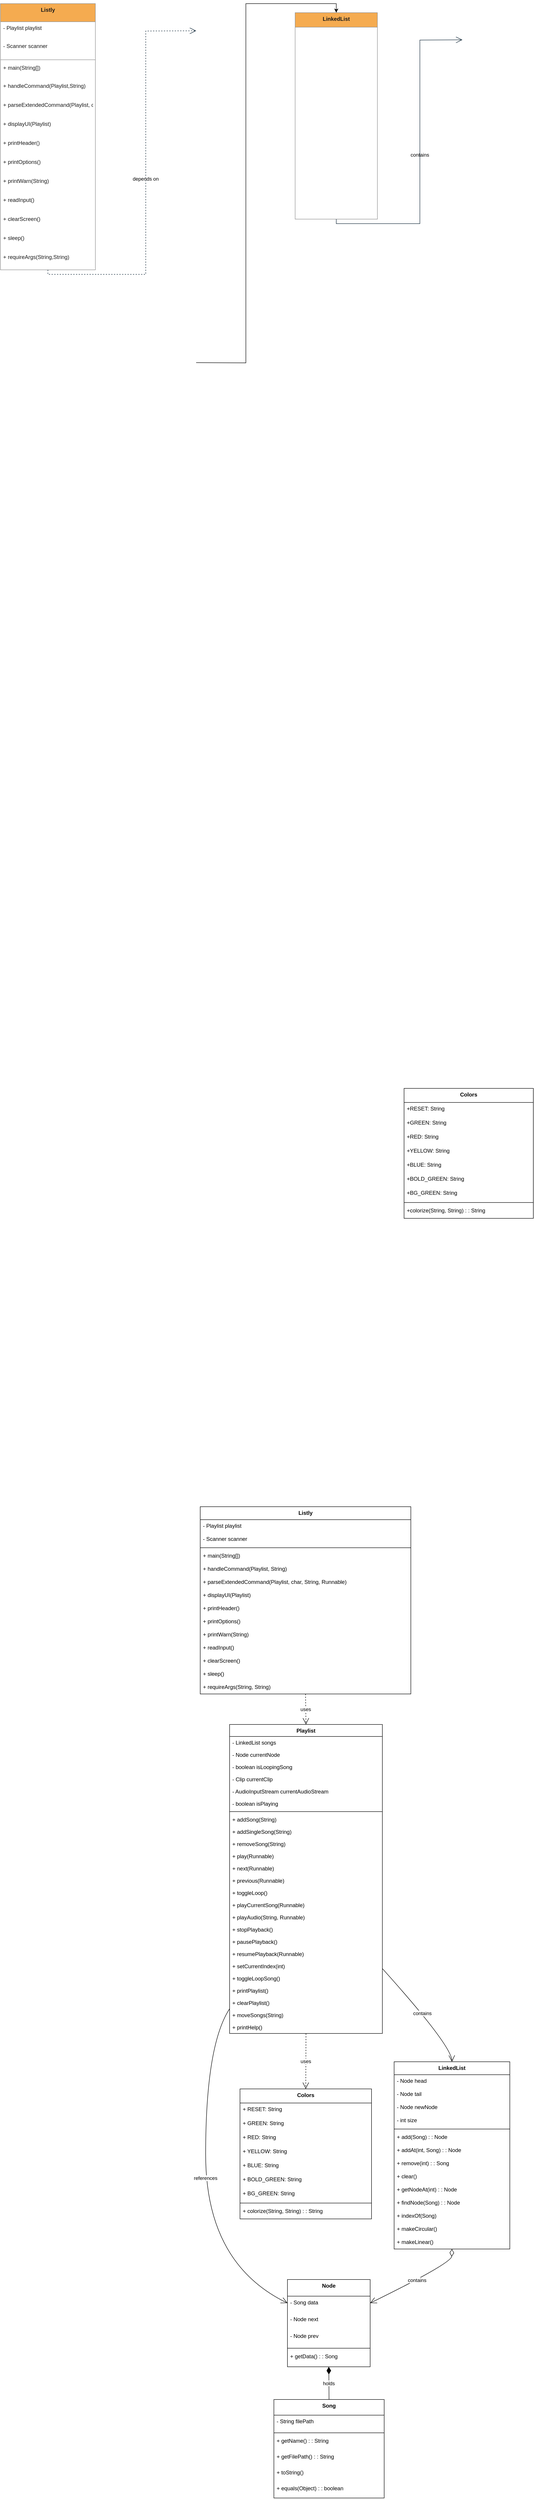 <mxfile version="27.0.1">
  <diagram name="Page-1" id="Bg2ILVUZCvkJHj1Jf9vQ">
    <mxGraphModel dx="978" dy="1688" grid="1" gridSize="10" guides="1" tooltips="1" connect="1" arrows="1" fold="1" page="1" pageScale="1" pageWidth="850" pageHeight="1100" math="0" shadow="0">
      <root>
        <object label="" id="0">
          <mxCell />
        </object>
        <mxCell id="1" parent="0" />
        <mxCell id="GMsxlLjuxEd03iKI_YPq-88" style="edgeStyle=orthogonalEdgeStyle;rounded=0;orthogonalLoop=1;jettySize=auto;html=1;exitX=0.5;exitY=1;exitDx=0;exitDy=0;entryX=0.5;entryY=0;entryDx=0;entryDy=0;" parent="1" target="19" edge="1">
          <mxGeometry relative="1" as="geometry">
            <mxPoint x="441" y="-297" as="sourcePoint" />
          </mxGeometry>
        </mxCell>
        <mxCell id="19" value="LinkedList" style="swimlane;fontStyle=1;align=center;verticalAlign=top;childLayout=stackLayout;horizontal=1;startSize=32;horizontalStack=0;resizeParent=1;resizeParentMax=0;resizeLast=0;collapsible=0;marginBottom=0;labelBackgroundColor=none;fillColor=#F5AB50;strokeColor=#909090;fontColor=#1A1A1A;rounded=0;" parent="1" vertex="1">
          <mxGeometry x="660" y="-1070" width="182" height="456" as="geometry" />
        </mxCell>
        <object label="Listly" parseExtendedCommand="rfd" id="43">
          <mxCell style="swimlane;fontStyle=1;align=center;verticalAlign=top;childLayout=stackLayout;horizontal=1;startSize=40;horizontalStack=0;resizeParent=1;resizeParentMax=0;resizeLast=0;collapsible=0;marginBottom=0;labelBackgroundColor=none;fillColor=#F5AB50;strokeColor=#909090;fontColor=#1A1A1A;rounded=0;" parent="1" vertex="1">
            <mxGeometry x="8" y="-1090" width="210" height="588" as="geometry" />
          </mxCell>
        </object>
        <mxCell id="44" value="- Playlist playlist" style="text;strokeColor=none;fillColor=none;align=left;verticalAlign=top;spacingLeft=4;spacingRight=4;overflow=hidden;rotatable=0;points=[[0,0.5],[1,0.5]];portConstraint=eastwest;labelBackgroundColor=none;fontColor=#1A1A1A;rounded=0;" parent="43" vertex="1">
          <mxGeometry y="40" width="210" height="40" as="geometry" />
        </mxCell>
        <mxCell id="45" value="- Scanner scanner" style="text;strokeColor=none;fillColor=none;align=left;verticalAlign=top;spacingLeft=4;spacingRight=4;overflow=hidden;rotatable=0;points=[[0,0.5],[1,0.5]];portConstraint=eastwest;labelBackgroundColor=none;fontColor=#1A1A1A;rounded=0;" parent="43" vertex="1">
          <mxGeometry y="80" width="210" height="40" as="geometry" />
        </mxCell>
        <mxCell id="46" style="line;strokeWidth=1;fillColor=none;align=left;verticalAlign=middle;spacingTop=-1;spacingLeft=3;spacingRight=3;rotatable=0;labelPosition=right;points=[];portConstraint=eastwest;labelBackgroundColor=none;strokeColor=#909090;fontColor=#1A1A1A;rounded=0;" parent="43" vertex="1">
          <mxGeometry y="120" width="210" height="8" as="geometry" />
        </mxCell>
        <mxCell id="47" value="+ main(String[])" style="text;strokeColor=none;fillColor=none;align=left;verticalAlign=top;spacingLeft=4;spacingRight=4;overflow=hidden;rotatable=0;points=[[0,0.5],[1,0.5]];portConstraint=eastwest;labelBackgroundColor=none;fontColor=#1A1A1A;rounded=0;" parent="43" vertex="1">
          <mxGeometry y="128" width="210" height="40" as="geometry" />
        </mxCell>
        <object label="+ handleCommand(Playlist,String)" parseExtendedCommand="" id="48">
          <mxCell style="text;strokeColor=none;fillColor=none;align=left;verticalAlign=top;spacingLeft=4;spacingRight=4;overflow=hidden;rotatable=0;points=[[0,0.5],[1,0.5]];portConstraint=eastwest;labelBackgroundColor=none;fontColor=#1A1A1A;rounded=0;" parent="43" vertex="1">
            <mxGeometry y="168" width="210" height="42" as="geometry" />
          </mxCell>
        </object>
        <object label="+ parseExtendedCommand(Playlist, char, String, Runnable)" parseExtendedCommand="" id="aoQUS5OJS8rOThXIr8br-63">
          <mxCell style="text;strokeColor=none;fillColor=none;align=left;verticalAlign=top;spacingLeft=4;spacingRight=4;overflow=hidden;rotatable=0;points=[[0,0.5],[1,0.5]];portConstraint=eastwest;labelBackgroundColor=none;fontColor=#1A1A1A;rounded=0;" parent="43" vertex="1">
            <mxGeometry y="210" width="210" height="42" as="geometry" />
          </mxCell>
        </object>
        <object label="+ displayUI(Playlist)" parseExtendedCommand="" id="aoQUS5OJS8rOThXIr8br-65">
          <mxCell style="text;strokeColor=none;fillColor=none;align=left;verticalAlign=top;spacingLeft=4;spacingRight=4;overflow=hidden;rotatable=0;points=[[0,0.5],[1,0.5]];portConstraint=eastwest;labelBackgroundColor=none;fontColor=#1A1A1A;rounded=0;" parent="43" vertex="1">
            <mxGeometry y="252" width="210" height="42" as="geometry" />
          </mxCell>
        </object>
        <object label="+ printHeader()" parseExtendedCommand="" id="aoQUS5OJS8rOThXIr8br-66">
          <mxCell style="text;strokeColor=none;fillColor=none;align=left;verticalAlign=top;spacingLeft=4;spacingRight=4;overflow=hidden;rotatable=0;points=[[0,0.5],[1,0.5]];portConstraint=eastwest;labelBackgroundColor=none;fontColor=#1A1A1A;rounded=0;" parent="43" vertex="1">
            <mxGeometry y="294" width="210" height="42" as="geometry" />
          </mxCell>
        </object>
        <object label="+ printOptions()" parseExtendedCommand="" id="aoQUS5OJS8rOThXIr8br-67">
          <mxCell style="text;strokeColor=none;fillColor=none;align=left;verticalAlign=top;spacingLeft=4;spacingRight=4;overflow=hidden;rotatable=0;points=[[0,0.5],[1,0.5]];portConstraint=eastwest;labelBackgroundColor=none;fontColor=#1A1A1A;rounded=0;" parent="43" vertex="1">
            <mxGeometry y="336" width="210" height="42" as="geometry" />
          </mxCell>
        </object>
        <object label="+ printWarn(String)" parseExtendedCommand="" id="aoQUS5OJS8rOThXIr8br-68">
          <mxCell style="text;strokeColor=none;fillColor=none;align=left;verticalAlign=top;spacingLeft=4;spacingRight=4;overflow=hidden;rotatable=0;points=[[0,0.5],[1,0.5]];portConstraint=eastwest;labelBackgroundColor=none;fontColor=#1A1A1A;rounded=0;" parent="43" vertex="1">
            <mxGeometry y="378" width="210" height="42" as="geometry" />
          </mxCell>
        </object>
        <object label="+ readInput()" parseExtendedCommand="" id="aoQUS5OJS8rOThXIr8br-69">
          <mxCell style="text;strokeColor=none;fillColor=none;align=left;verticalAlign=top;spacingLeft=4;spacingRight=4;overflow=hidden;rotatable=0;points=[[0,0.5],[1,0.5]];portConstraint=eastwest;labelBackgroundColor=none;fontColor=#1A1A1A;rounded=0;" parent="43" vertex="1">
            <mxGeometry y="420" width="210" height="42" as="geometry" />
          </mxCell>
        </object>
        <object label="+ clearScreen()" parseExtendedCommand="" id="aoQUS5OJS8rOThXIr8br-70">
          <mxCell style="text;strokeColor=none;fillColor=none;align=left;verticalAlign=top;spacingLeft=4;spacingRight=4;overflow=hidden;rotatable=0;points=[[0,0.5],[1,0.5]];portConstraint=eastwest;labelBackgroundColor=none;fontColor=#1A1A1A;rounded=0;" parent="43" vertex="1">
            <mxGeometry y="462" width="210" height="42" as="geometry" />
          </mxCell>
        </object>
        <object label="+ sleep()" parseExtendedCommand="" id="aoQUS5OJS8rOThXIr8br-71">
          <mxCell style="text;strokeColor=none;fillColor=none;align=left;verticalAlign=top;spacingLeft=4;spacingRight=4;overflow=hidden;rotatable=0;points=[[0,0.5],[1,0.5]];portConstraint=eastwest;labelBackgroundColor=none;fontColor=#1A1A1A;rounded=0;" parent="43" vertex="1">
            <mxGeometry y="504" width="210" height="42" as="geometry" />
          </mxCell>
        </object>
        <object label="+ requireArgs(String,String)" parseExtendedCommand="" id="aoQUS5OJS8rOThXIr8br-72">
          <mxCell style="text;strokeColor=none;fillColor=none;align=left;verticalAlign=top;spacingLeft=4;spacingRight=4;overflow=hidden;rotatable=0;points=[[0,0.5],[1,0.5]];portConstraint=eastwest;labelBackgroundColor=none;fontColor=#1A1A1A;rounded=0;" parent="43" vertex="1">
            <mxGeometry y="546" width="210" height="42" as="geometry" />
          </mxCell>
        </object>
        <mxCell id="60" value="contains" style="startArrow=none;endArrow=open;endSize=12;exitX=0.5;exitY=1;entryX=0.5;entryY=0;labelBackgroundColor=none;fontColor=default;strokeColor=#182E3E;rounded=0;edgeStyle=orthogonalEdgeStyle;" parent="1" source="19" edge="1">
          <mxGeometry relative="1" as="geometry">
            <mxPoint x="1030" y="-1010" as="targetPoint" />
          </mxGeometry>
        </mxCell>
        <mxCell id="62" value="depends on" style="dashed=1;startArrow=none;endArrow=open;endSize=12;exitX=0.5;exitY=1;entryX=0.5;entryY=0;labelBackgroundColor=none;fontColor=default;strokeColor=#182E3E;rounded=0;edgeStyle=orthogonalEdgeStyle;" parent="1" source="43" edge="1">
          <mxGeometry relative="1" as="geometry">
            <mxPoint x="441" y="-1030" as="targetPoint" />
          </mxGeometry>
        </mxCell>
        <mxCell id="bGiGG2hmjnRHK1uj28jr-218" value="Colors" style="swimlane;fontStyle=1;align=center;verticalAlign=top;childLayout=stackLayout;horizontal=1;startSize=31.111;horizontalStack=0;resizeParent=1;resizeParentMax=0;resizeLast=0;collapsible=0;marginBottom=0;" vertex="1" parent="1">
          <mxGeometry x="901" y="1306" width="286" height="287.111" as="geometry" />
        </mxCell>
        <mxCell id="bGiGG2hmjnRHK1uj28jr-219" value="+RESET: String" style="text;strokeColor=none;fillColor=none;align=left;verticalAlign=top;spacingLeft=4;spacingRight=4;overflow=hidden;rotatable=0;points=[[0,0.5],[1,0.5]];portConstraint=eastwest;" vertex="1" parent="bGiGG2hmjnRHK1uj28jr-218">
          <mxGeometry y="31.111" width="286" height="31" as="geometry" />
        </mxCell>
        <mxCell id="bGiGG2hmjnRHK1uj28jr-220" value="+GREEN: String" style="text;strokeColor=none;fillColor=none;align=left;verticalAlign=top;spacingLeft=4;spacingRight=4;overflow=hidden;rotatable=0;points=[[0,0.5],[1,0.5]];portConstraint=eastwest;" vertex="1" parent="bGiGG2hmjnRHK1uj28jr-218">
          <mxGeometry y="62.111" width="286" height="31" as="geometry" />
        </mxCell>
        <mxCell id="bGiGG2hmjnRHK1uj28jr-221" value="+RED: String" style="text;strokeColor=none;fillColor=none;align=left;verticalAlign=top;spacingLeft=4;spacingRight=4;overflow=hidden;rotatable=0;points=[[0,0.5],[1,0.5]];portConstraint=eastwest;" vertex="1" parent="bGiGG2hmjnRHK1uj28jr-218">
          <mxGeometry y="93.111" width="286" height="31" as="geometry" />
        </mxCell>
        <mxCell id="bGiGG2hmjnRHK1uj28jr-222" value="+YELLOW: String" style="text;strokeColor=none;fillColor=none;align=left;verticalAlign=top;spacingLeft=4;spacingRight=4;overflow=hidden;rotatable=0;points=[[0,0.5],[1,0.5]];portConstraint=eastwest;" vertex="1" parent="bGiGG2hmjnRHK1uj28jr-218">
          <mxGeometry y="124.111" width="286" height="31" as="geometry" />
        </mxCell>
        <mxCell id="bGiGG2hmjnRHK1uj28jr-223" value="+BLUE: String" style="text;strokeColor=none;fillColor=none;align=left;verticalAlign=top;spacingLeft=4;spacingRight=4;overflow=hidden;rotatable=0;points=[[0,0.5],[1,0.5]];portConstraint=eastwest;" vertex="1" parent="bGiGG2hmjnRHK1uj28jr-218">
          <mxGeometry y="155.111" width="286" height="31" as="geometry" />
        </mxCell>
        <mxCell id="bGiGG2hmjnRHK1uj28jr-224" value="+BOLD_GREEN: String" style="text;strokeColor=none;fillColor=none;align=left;verticalAlign=top;spacingLeft=4;spacingRight=4;overflow=hidden;rotatable=0;points=[[0,0.5],[1,0.5]];portConstraint=eastwest;" vertex="1" parent="bGiGG2hmjnRHK1uj28jr-218">
          <mxGeometry y="186.111" width="286" height="31" as="geometry" />
        </mxCell>
        <mxCell id="bGiGG2hmjnRHK1uj28jr-225" value="+BG_GREEN: String" style="text;strokeColor=none;fillColor=none;align=left;verticalAlign=top;spacingLeft=4;spacingRight=4;overflow=hidden;rotatable=0;points=[[0,0.5],[1,0.5]];portConstraint=eastwest;" vertex="1" parent="bGiGG2hmjnRHK1uj28jr-218">
          <mxGeometry y="217.111" width="286" height="31" as="geometry" />
        </mxCell>
        <mxCell id="bGiGG2hmjnRHK1uj28jr-226" style="line;strokeWidth=1;fillColor=none;align=left;verticalAlign=middle;spacingTop=-1;spacingLeft=3;spacingRight=3;rotatable=0;labelPosition=right;points=[];portConstraint=eastwest;strokeColor=inherit;" vertex="1" parent="bGiGG2hmjnRHK1uj28jr-218">
          <mxGeometry y="248.111" width="286" height="8" as="geometry" />
        </mxCell>
        <mxCell id="bGiGG2hmjnRHK1uj28jr-227" value="+colorize(String, String) : : String" style="text;strokeColor=none;fillColor=none;align=left;verticalAlign=top;spacingLeft=4;spacingRight=4;overflow=hidden;rotatable=0;points=[[0,0.5],[1,0.5]];portConstraint=eastwest;" vertex="1" parent="bGiGG2hmjnRHK1uj28jr-218">
          <mxGeometry y="256.111" width="286" height="31" as="geometry" />
        </mxCell>
        <mxCell id="bGiGG2hmjnRHK1uj28jr-233" value="Listly" style="swimlane;fontStyle=1;align=center;verticalAlign=top;childLayout=stackLayout;horizontal=1;startSize=28.571;horizontalStack=0;resizeParent=1;resizeParentMax=0;resizeLast=0;collapsible=0;marginBottom=0;" vertex="1" parent="1">
          <mxGeometry x="450" y="2230" width="466" height="413.571" as="geometry" />
        </mxCell>
        <mxCell id="bGiGG2hmjnRHK1uj28jr-234" value="- Playlist playlist" style="text;strokeColor=none;fillColor=none;align=left;verticalAlign=top;spacingLeft=4;spacingRight=4;overflow=hidden;rotatable=0;points=[[0,0.5],[1,0.5]];portConstraint=eastwest;" vertex="1" parent="bGiGG2hmjnRHK1uj28jr-233">
          <mxGeometry y="28.571" width="466" height="29" as="geometry" />
        </mxCell>
        <mxCell id="bGiGG2hmjnRHK1uj28jr-235" value="- Scanner scanner" style="text;strokeColor=none;fillColor=none;align=left;verticalAlign=top;spacingLeft=4;spacingRight=4;overflow=hidden;rotatable=0;points=[[0,0.5],[1,0.5]];portConstraint=eastwest;" vertex="1" parent="bGiGG2hmjnRHK1uj28jr-233">
          <mxGeometry y="57.571" width="466" height="29" as="geometry" />
        </mxCell>
        <mxCell id="bGiGG2hmjnRHK1uj28jr-236" style="line;strokeWidth=1;fillColor=none;align=left;verticalAlign=middle;spacingTop=-1;spacingLeft=3;spacingRight=3;rotatable=0;labelPosition=right;points=[];portConstraint=eastwest;strokeColor=inherit;" vertex="1" parent="bGiGG2hmjnRHK1uj28jr-233">
          <mxGeometry y="86.571" width="466" height="8" as="geometry" />
        </mxCell>
        <mxCell id="bGiGG2hmjnRHK1uj28jr-237" value="+ main(String[])" style="text;strokeColor=none;fillColor=none;align=left;verticalAlign=top;spacingLeft=4;spacingRight=4;overflow=hidden;rotatable=0;points=[[0,0.5],[1,0.5]];portConstraint=eastwest;" vertex="1" parent="bGiGG2hmjnRHK1uj28jr-233">
          <mxGeometry y="94.571" width="466" height="29" as="geometry" />
        </mxCell>
        <mxCell id="bGiGG2hmjnRHK1uj28jr-238" value="+ handleCommand(Playlist, String)" style="text;strokeColor=none;fillColor=none;align=left;verticalAlign=top;spacingLeft=4;spacingRight=4;overflow=hidden;rotatable=0;points=[[0,0.5],[1,0.5]];portConstraint=eastwest;" vertex="1" parent="bGiGG2hmjnRHK1uj28jr-233">
          <mxGeometry y="123.571" width="466" height="29" as="geometry" />
        </mxCell>
        <mxCell id="bGiGG2hmjnRHK1uj28jr-239" value="+ parseExtendedCommand(Playlist, char, String, Runnable)" style="text;strokeColor=none;fillColor=none;align=left;verticalAlign=top;spacingLeft=4;spacingRight=4;overflow=hidden;rotatable=0;points=[[0,0.5],[1,0.5]];portConstraint=eastwest;" vertex="1" parent="bGiGG2hmjnRHK1uj28jr-233">
          <mxGeometry y="152.571" width="466" height="29" as="geometry" />
        </mxCell>
        <mxCell id="bGiGG2hmjnRHK1uj28jr-240" value="+ displayUI(Playlist)" style="text;strokeColor=none;fillColor=none;align=left;verticalAlign=top;spacingLeft=4;spacingRight=4;overflow=hidden;rotatable=0;points=[[0,0.5],[1,0.5]];portConstraint=eastwest;" vertex="1" parent="bGiGG2hmjnRHK1uj28jr-233">
          <mxGeometry y="181.571" width="466" height="29" as="geometry" />
        </mxCell>
        <mxCell id="bGiGG2hmjnRHK1uj28jr-241" value="+ printHeader()" style="text;strokeColor=none;fillColor=none;align=left;verticalAlign=top;spacingLeft=4;spacingRight=4;overflow=hidden;rotatable=0;points=[[0,0.5],[1,0.5]];portConstraint=eastwest;" vertex="1" parent="bGiGG2hmjnRHK1uj28jr-233">
          <mxGeometry y="210.571" width="466" height="29" as="geometry" />
        </mxCell>
        <mxCell id="bGiGG2hmjnRHK1uj28jr-242" value="+ printOptions()" style="text;strokeColor=none;fillColor=none;align=left;verticalAlign=top;spacingLeft=4;spacingRight=4;overflow=hidden;rotatable=0;points=[[0,0.5],[1,0.5]];portConstraint=eastwest;" vertex="1" parent="bGiGG2hmjnRHK1uj28jr-233">
          <mxGeometry y="239.571" width="466" height="29" as="geometry" />
        </mxCell>
        <mxCell id="bGiGG2hmjnRHK1uj28jr-243" value="+ printWarn(String)" style="text;strokeColor=none;fillColor=none;align=left;verticalAlign=top;spacingLeft=4;spacingRight=4;overflow=hidden;rotatable=0;points=[[0,0.5],[1,0.5]];portConstraint=eastwest;" vertex="1" parent="bGiGG2hmjnRHK1uj28jr-233">
          <mxGeometry y="268.571" width="466" height="29" as="geometry" />
        </mxCell>
        <mxCell id="bGiGG2hmjnRHK1uj28jr-244" value="+ readInput()" style="text;strokeColor=none;fillColor=none;align=left;verticalAlign=top;spacingLeft=4;spacingRight=4;overflow=hidden;rotatable=0;points=[[0,0.5],[1,0.5]];portConstraint=eastwest;" vertex="1" parent="bGiGG2hmjnRHK1uj28jr-233">
          <mxGeometry y="297.571" width="466" height="29" as="geometry" />
        </mxCell>
        <mxCell id="bGiGG2hmjnRHK1uj28jr-245" value="+ clearScreen()" style="text;strokeColor=none;fillColor=none;align=left;verticalAlign=top;spacingLeft=4;spacingRight=4;overflow=hidden;rotatable=0;points=[[0,0.5],[1,0.5]];portConstraint=eastwest;" vertex="1" parent="bGiGG2hmjnRHK1uj28jr-233">
          <mxGeometry y="326.571" width="466" height="29" as="geometry" />
        </mxCell>
        <mxCell id="bGiGG2hmjnRHK1uj28jr-246" value="+ sleep()" style="text;strokeColor=none;fillColor=none;align=left;verticalAlign=top;spacingLeft=4;spacingRight=4;overflow=hidden;rotatable=0;points=[[0,0.5],[1,0.5]];portConstraint=eastwest;" vertex="1" parent="bGiGG2hmjnRHK1uj28jr-233">
          <mxGeometry y="355.571" width="466" height="29" as="geometry" />
        </mxCell>
        <mxCell id="bGiGG2hmjnRHK1uj28jr-247" value="+ requireArgs(String, String)" style="text;strokeColor=none;fillColor=none;align=left;verticalAlign=top;spacingLeft=4;spacingRight=4;overflow=hidden;rotatable=0;points=[[0,0.5],[1,0.5]];portConstraint=eastwest;" vertex="1" parent="bGiGG2hmjnRHK1uj28jr-233">
          <mxGeometry y="384.571" width="466" height="29" as="geometry" />
        </mxCell>
        <mxCell id="bGiGG2hmjnRHK1uj28jr-248" value="Playlist" style="swimlane;fontStyle=1;align=center;verticalAlign=top;childLayout=stackLayout;horizontal=1;startSize=26.56;horizontalStack=0;resizeParent=1;resizeParentMax=0;resizeLast=0;collapsible=0;marginBottom=0;" vertex="1" parent="1">
          <mxGeometry x="515" y="2711" width="338" height="682.56" as="geometry" />
        </mxCell>
        <mxCell id="bGiGG2hmjnRHK1uj28jr-249" value="- LinkedList songs" style="text;strokeColor=none;fillColor=none;align=left;verticalAlign=top;spacingLeft=4;spacingRight=4;overflow=hidden;rotatable=0;points=[[0,0.5],[1,0.5]];portConstraint=eastwest;" vertex="1" parent="bGiGG2hmjnRHK1uj28jr-248">
          <mxGeometry y="26.56" width="338" height="27" as="geometry" />
        </mxCell>
        <mxCell id="bGiGG2hmjnRHK1uj28jr-250" value="- Node currentNode" style="text;strokeColor=none;fillColor=none;align=left;verticalAlign=top;spacingLeft=4;spacingRight=4;overflow=hidden;rotatable=0;points=[[0,0.5],[1,0.5]];portConstraint=eastwest;" vertex="1" parent="bGiGG2hmjnRHK1uj28jr-248">
          <mxGeometry y="53.56" width="338" height="27" as="geometry" />
        </mxCell>
        <mxCell id="bGiGG2hmjnRHK1uj28jr-251" value="- boolean isLoopingSong" style="text;strokeColor=none;fillColor=none;align=left;verticalAlign=top;spacingLeft=4;spacingRight=4;overflow=hidden;rotatable=0;points=[[0,0.5],[1,0.5]];portConstraint=eastwest;" vertex="1" parent="bGiGG2hmjnRHK1uj28jr-248">
          <mxGeometry y="80.56" width="338" height="27" as="geometry" />
        </mxCell>
        <mxCell id="bGiGG2hmjnRHK1uj28jr-252" value="- Clip currentClip" style="text;strokeColor=none;fillColor=none;align=left;verticalAlign=top;spacingLeft=4;spacingRight=4;overflow=hidden;rotatable=0;points=[[0,0.5],[1,0.5]];portConstraint=eastwest;" vertex="1" parent="bGiGG2hmjnRHK1uj28jr-248">
          <mxGeometry y="107.56" width="338" height="27" as="geometry" />
        </mxCell>
        <mxCell id="bGiGG2hmjnRHK1uj28jr-253" value="- AudioInputStream currentAudioStream" style="text;strokeColor=none;fillColor=none;align=left;verticalAlign=top;spacingLeft=4;spacingRight=4;overflow=hidden;rotatable=0;points=[[0,0.5],[1,0.5]];portConstraint=eastwest;" vertex="1" parent="bGiGG2hmjnRHK1uj28jr-248">
          <mxGeometry y="134.56" width="338" height="27" as="geometry" />
        </mxCell>
        <mxCell id="bGiGG2hmjnRHK1uj28jr-254" value="- boolean isPlaying" style="text;strokeColor=none;fillColor=none;align=left;verticalAlign=top;spacingLeft=4;spacingRight=4;overflow=hidden;rotatable=0;points=[[0,0.5],[1,0.5]];portConstraint=eastwest;" vertex="1" parent="bGiGG2hmjnRHK1uj28jr-248">
          <mxGeometry y="161.56" width="338" height="27" as="geometry" />
        </mxCell>
        <mxCell id="bGiGG2hmjnRHK1uj28jr-255" style="line;strokeWidth=1;fillColor=none;align=left;verticalAlign=middle;spacingTop=-1;spacingLeft=3;spacingRight=3;rotatable=0;labelPosition=right;points=[];portConstraint=eastwest;strokeColor=inherit;" vertex="1" parent="bGiGG2hmjnRHK1uj28jr-248">
          <mxGeometry y="188.56" width="338" height="8" as="geometry" />
        </mxCell>
        <mxCell id="bGiGG2hmjnRHK1uj28jr-256" value="+ addSong(String)" style="text;strokeColor=none;fillColor=none;align=left;verticalAlign=top;spacingLeft=4;spacingRight=4;overflow=hidden;rotatable=0;points=[[0,0.5],[1,0.5]];portConstraint=eastwest;" vertex="1" parent="bGiGG2hmjnRHK1uj28jr-248">
          <mxGeometry y="196.56" width="338" height="27" as="geometry" />
        </mxCell>
        <mxCell id="bGiGG2hmjnRHK1uj28jr-257" value="+ addSingleSong(String)" style="text;strokeColor=none;fillColor=none;align=left;verticalAlign=top;spacingLeft=4;spacingRight=4;overflow=hidden;rotatable=0;points=[[0,0.5],[1,0.5]];portConstraint=eastwest;" vertex="1" parent="bGiGG2hmjnRHK1uj28jr-248">
          <mxGeometry y="223.56" width="338" height="27" as="geometry" />
        </mxCell>
        <mxCell id="bGiGG2hmjnRHK1uj28jr-258" value="+ removeSong(String)" style="text;strokeColor=none;fillColor=none;align=left;verticalAlign=top;spacingLeft=4;spacingRight=4;overflow=hidden;rotatable=0;points=[[0,0.5],[1,0.5]];portConstraint=eastwest;" vertex="1" parent="bGiGG2hmjnRHK1uj28jr-248">
          <mxGeometry y="250.56" width="338" height="27" as="geometry" />
        </mxCell>
        <mxCell id="bGiGG2hmjnRHK1uj28jr-259" value="+ play(Runnable)" style="text;strokeColor=none;fillColor=none;align=left;verticalAlign=top;spacingLeft=4;spacingRight=4;overflow=hidden;rotatable=0;points=[[0,0.5],[1,0.5]];portConstraint=eastwest;" vertex="1" parent="bGiGG2hmjnRHK1uj28jr-248">
          <mxGeometry y="277.56" width="338" height="27" as="geometry" />
        </mxCell>
        <mxCell id="bGiGG2hmjnRHK1uj28jr-260" value="+ next(Runnable)" style="text;strokeColor=none;fillColor=none;align=left;verticalAlign=top;spacingLeft=4;spacingRight=4;overflow=hidden;rotatable=0;points=[[0,0.5],[1,0.5]];portConstraint=eastwest;" vertex="1" parent="bGiGG2hmjnRHK1uj28jr-248">
          <mxGeometry y="304.56" width="338" height="27" as="geometry" />
        </mxCell>
        <mxCell id="bGiGG2hmjnRHK1uj28jr-261" value="+ previous(Runnable)" style="text;strokeColor=none;fillColor=none;align=left;verticalAlign=top;spacingLeft=4;spacingRight=4;overflow=hidden;rotatable=0;points=[[0,0.5],[1,0.5]];portConstraint=eastwest;" vertex="1" parent="bGiGG2hmjnRHK1uj28jr-248">
          <mxGeometry y="331.56" width="338" height="27" as="geometry" />
        </mxCell>
        <mxCell id="bGiGG2hmjnRHK1uj28jr-262" value="+ toggleLoop()" style="text;strokeColor=none;fillColor=none;align=left;verticalAlign=top;spacingLeft=4;spacingRight=4;overflow=hidden;rotatable=0;points=[[0,0.5],[1,0.5]];portConstraint=eastwest;" vertex="1" parent="bGiGG2hmjnRHK1uj28jr-248">
          <mxGeometry y="358.56" width="338" height="27" as="geometry" />
        </mxCell>
        <mxCell id="bGiGG2hmjnRHK1uj28jr-263" value="+ playCurrentSong(Runnable)" style="text;strokeColor=none;fillColor=none;align=left;verticalAlign=top;spacingLeft=4;spacingRight=4;overflow=hidden;rotatable=0;points=[[0,0.5],[1,0.5]];portConstraint=eastwest;" vertex="1" parent="bGiGG2hmjnRHK1uj28jr-248">
          <mxGeometry y="385.56" width="338" height="27" as="geometry" />
        </mxCell>
        <mxCell id="bGiGG2hmjnRHK1uj28jr-264" value="+ playAudio(String, Runnable)" style="text;strokeColor=none;fillColor=none;align=left;verticalAlign=top;spacingLeft=4;spacingRight=4;overflow=hidden;rotatable=0;points=[[0,0.5],[1,0.5]];portConstraint=eastwest;" vertex="1" parent="bGiGG2hmjnRHK1uj28jr-248">
          <mxGeometry y="412.56" width="338" height="27" as="geometry" />
        </mxCell>
        <mxCell id="bGiGG2hmjnRHK1uj28jr-265" value="+ stopPlayback()" style="text;strokeColor=none;fillColor=none;align=left;verticalAlign=top;spacingLeft=4;spacingRight=4;overflow=hidden;rotatable=0;points=[[0,0.5],[1,0.5]];portConstraint=eastwest;" vertex="1" parent="bGiGG2hmjnRHK1uj28jr-248">
          <mxGeometry y="439.56" width="338" height="27" as="geometry" />
        </mxCell>
        <mxCell id="bGiGG2hmjnRHK1uj28jr-266" value="+ pausePlayback()" style="text;strokeColor=none;fillColor=none;align=left;verticalAlign=top;spacingLeft=4;spacingRight=4;overflow=hidden;rotatable=0;points=[[0,0.5],[1,0.5]];portConstraint=eastwest;" vertex="1" parent="bGiGG2hmjnRHK1uj28jr-248">
          <mxGeometry y="466.56" width="338" height="27" as="geometry" />
        </mxCell>
        <mxCell id="bGiGG2hmjnRHK1uj28jr-267" value="+ resumePlayback(Runnable)" style="text;strokeColor=none;fillColor=none;align=left;verticalAlign=top;spacingLeft=4;spacingRight=4;overflow=hidden;rotatable=0;points=[[0,0.5],[1,0.5]];portConstraint=eastwest;" vertex="1" parent="bGiGG2hmjnRHK1uj28jr-248">
          <mxGeometry y="493.56" width="338" height="27" as="geometry" />
        </mxCell>
        <mxCell id="bGiGG2hmjnRHK1uj28jr-268" value="+ setCurrentIndex(int)" style="text;strokeColor=none;fillColor=none;align=left;verticalAlign=top;spacingLeft=4;spacingRight=4;overflow=hidden;rotatable=0;points=[[0,0.5],[1,0.5]];portConstraint=eastwest;" vertex="1" parent="bGiGG2hmjnRHK1uj28jr-248">
          <mxGeometry y="520.56" width="338" height="27" as="geometry" />
        </mxCell>
        <mxCell id="bGiGG2hmjnRHK1uj28jr-269" value="+ toggleLoopSong()" style="text;strokeColor=none;fillColor=none;align=left;verticalAlign=top;spacingLeft=4;spacingRight=4;overflow=hidden;rotatable=0;points=[[0,0.5],[1,0.5]];portConstraint=eastwest;" vertex="1" parent="bGiGG2hmjnRHK1uj28jr-248">
          <mxGeometry y="547.56" width="338" height="27" as="geometry" />
        </mxCell>
        <mxCell id="bGiGG2hmjnRHK1uj28jr-270" value="+ printPlaylist()" style="text;strokeColor=none;fillColor=none;align=left;verticalAlign=top;spacingLeft=4;spacingRight=4;overflow=hidden;rotatable=0;points=[[0,0.5],[1,0.5]];portConstraint=eastwest;" vertex="1" parent="bGiGG2hmjnRHK1uj28jr-248">
          <mxGeometry y="574.56" width="338" height="27" as="geometry" />
        </mxCell>
        <mxCell id="bGiGG2hmjnRHK1uj28jr-271" value="+ clearPlaylist()" style="text;strokeColor=none;fillColor=none;align=left;verticalAlign=top;spacingLeft=4;spacingRight=4;overflow=hidden;rotatable=0;points=[[0,0.5],[1,0.5]];portConstraint=eastwest;" vertex="1" parent="bGiGG2hmjnRHK1uj28jr-248">
          <mxGeometry y="601.56" width="338" height="27" as="geometry" />
        </mxCell>
        <mxCell id="bGiGG2hmjnRHK1uj28jr-272" value="+ moveSongs(String)" style="text;strokeColor=none;fillColor=none;align=left;verticalAlign=top;spacingLeft=4;spacingRight=4;overflow=hidden;rotatable=0;points=[[0,0.5],[1,0.5]];portConstraint=eastwest;" vertex="1" parent="bGiGG2hmjnRHK1uj28jr-248">
          <mxGeometry y="628.56" width="338" height="27" as="geometry" />
        </mxCell>
        <mxCell id="bGiGG2hmjnRHK1uj28jr-273" value="+ printHelp()" style="text;strokeColor=none;fillColor=none;align=left;verticalAlign=top;spacingLeft=4;spacingRight=4;overflow=hidden;rotatable=0;points=[[0,0.5],[1,0.5]];portConstraint=eastwest;" vertex="1" parent="bGiGG2hmjnRHK1uj28jr-248">
          <mxGeometry y="655.56" width="338" height="27" as="geometry" />
        </mxCell>
        <mxCell id="bGiGG2hmjnRHK1uj28jr-274" value="LinkedList" style="swimlane;fontStyle=1;align=center;verticalAlign=top;childLayout=stackLayout;horizontal=1;startSize=28.571;horizontalStack=0;resizeParent=1;resizeParentMax=0;resizeLast=0;collapsible=0;marginBottom=0;" vertex="1" parent="1">
          <mxGeometry x="879" y="3456" width="256" height="413.571" as="geometry" />
        </mxCell>
        <mxCell id="bGiGG2hmjnRHK1uj28jr-275" value="- Node head" style="text;strokeColor=none;fillColor=none;align=left;verticalAlign=top;spacingLeft=4;spacingRight=4;overflow=hidden;rotatable=0;points=[[0,0.5],[1,0.5]];portConstraint=eastwest;" vertex="1" parent="bGiGG2hmjnRHK1uj28jr-274">
          <mxGeometry y="28.571" width="256" height="29" as="geometry" />
        </mxCell>
        <mxCell id="bGiGG2hmjnRHK1uj28jr-276" value="- Node tail" style="text;strokeColor=none;fillColor=none;align=left;verticalAlign=top;spacingLeft=4;spacingRight=4;overflow=hidden;rotatable=0;points=[[0,0.5],[1,0.5]];portConstraint=eastwest;" vertex="1" parent="bGiGG2hmjnRHK1uj28jr-274">
          <mxGeometry y="57.571" width="256" height="29" as="geometry" />
        </mxCell>
        <mxCell id="bGiGG2hmjnRHK1uj28jr-277" value="- Node newNode" style="text;strokeColor=none;fillColor=none;align=left;verticalAlign=top;spacingLeft=4;spacingRight=4;overflow=hidden;rotatable=0;points=[[0,0.5],[1,0.5]];portConstraint=eastwest;" vertex="1" parent="bGiGG2hmjnRHK1uj28jr-274">
          <mxGeometry y="86.571" width="256" height="29" as="geometry" />
        </mxCell>
        <mxCell id="bGiGG2hmjnRHK1uj28jr-278" value="- int size" style="text;strokeColor=none;fillColor=none;align=left;verticalAlign=top;spacingLeft=4;spacingRight=4;overflow=hidden;rotatable=0;points=[[0,0.5],[1,0.5]];portConstraint=eastwest;" vertex="1" parent="bGiGG2hmjnRHK1uj28jr-274">
          <mxGeometry y="115.571" width="256" height="29" as="geometry" />
        </mxCell>
        <mxCell id="bGiGG2hmjnRHK1uj28jr-279" style="line;strokeWidth=1;fillColor=none;align=left;verticalAlign=middle;spacingTop=-1;spacingLeft=3;spacingRight=3;rotatable=0;labelPosition=right;points=[];portConstraint=eastwest;strokeColor=inherit;" vertex="1" parent="bGiGG2hmjnRHK1uj28jr-274">
          <mxGeometry y="144.571" width="256" height="8" as="geometry" />
        </mxCell>
        <mxCell id="bGiGG2hmjnRHK1uj28jr-280" value="+ add(Song) : : Node" style="text;strokeColor=none;fillColor=none;align=left;verticalAlign=top;spacingLeft=4;spacingRight=4;overflow=hidden;rotatable=0;points=[[0,0.5],[1,0.5]];portConstraint=eastwest;" vertex="1" parent="bGiGG2hmjnRHK1uj28jr-274">
          <mxGeometry y="152.571" width="256" height="29" as="geometry" />
        </mxCell>
        <mxCell id="bGiGG2hmjnRHK1uj28jr-281" value="+ addAt(int, Song) : : Node" style="text;strokeColor=none;fillColor=none;align=left;verticalAlign=top;spacingLeft=4;spacingRight=4;overflow=hidden;rotatable=0;points=[[0,0.5],[1,0.5]];portConstraint=eastwest;" vertex="1" parent="bGiGG2hmjnRHK1uj28jr-274">
          <mxGeometry y="181.571" width="256" height="29" as="geometry" />
        </mxCell>
        <mxCell id="bGiGG2hmjnRHK1uj28jr-282" value="+ remove(int) : : Song" style="text;strokeColor=none;fillColor=none;align=left;verticalAlign=top;spacingLeft=4;spacingRight=4;overflow=hidden;rotatable=0;points=[[0,0.5],[1,0.5]];portConstraint=eastwest;" vertex="1" parent="bGiGG2hmjnRHK1uj28jr-274">
          <mxGeometry y="210.571" width="256" height="29" as="geometry" />
        </mxCell>
        <mxCell id="bGiGG2hmjnRHK1uj28jr-283" value="+ clear()" style="text;strokeColor=none;fillColor=none;align=left;verticalAlign=top;spacingLeft=4;spacingRight=4;overflow=hidden;rotatable=0;points=[[0,0.5],[1,0.5]];portConstraint=eastwest;" vertex="1" parent="bGiGG2hmjnRHK1uj28jr-274">
          <mxGeometry y="239.571" width="256" height="29" as="geometry" />
        </mxCell>
        <mxCell id="bGiGG2hmjnRHK1uj28jr-284" value="+ getNodeAt(int) : : Node" style="text;strokeColor=none;fillColor=none;align=left;verticalAlign=top;spacingLeft=4;spacingRight=4;overflow=hidden;rotatable=0;points=[[0,0.5],[1,0.5]];portConstraint=eastwest;" vertex="1" parent="bGiGG2hmjnRHK1uj28jr-274">
          <mxGeometry y="268.571" width="256" height="29" as="geometry" />
        </mxCell>
        <mxCell id="bGiGG2hmjnRHK1uj28jr-285" value="+ findNode(Song) : : Node" style="text;strokeColor=none;fillColor=none;align=left;verticalAlign=top;spacingLeft=4;spacingRight=4;overflow=hidden;rotatable=0;points=[[0,0.5],[1,0.5]];portConstraint=eastwest;" vertex="1" parent="bGiGG2hmjnRHK1uj28jr-274">
          <mxGeometry y="297.571" width="256" height="29" as="geometry" />
        </mxCell>
        <mxCell id="bGiGG2hmjnRHK1uj28jr-286" value="+ indexOf(Song)" style="text;strokeColor=none;fillColor=none;align=left;verticalAlign=top;spacingLeft=4;spacingRight=4;overflow=hidden;rotatable=0;points=[[0,0.5],[1,0.5]];portConstraint=eastwest;" vertex="1" parent="bGiGG2hmjnRHK1uj28jr-274">
          <mxGeometry y="326.571" width="256" height="29" as="geometry" />
        </mxCell>
        <mxCell id="bGiGG2hmjnRHK1uj28jr-287" value="+ makeCircular()" style="text;strokeColor=none;fillColor=none;align=left;verticalAlign=top;spacingLeft=4;spacingRight=4;overflow=hidden;rotatable=0;points=[[0,0.5],[1,0.5]];portConstraint=eastwest;" vertex="1" parent="bGiGG2hmjnRHK1uj28jr-274">
          <mxGeometry y="355.571" width="256" height="29" as="geometry" />
        </mxCell>
        <mxCell id="bGiGG2hmjnRHK1uj28jr-288" value="+ makeLinear()" style="text;strokeColor=none;fillColor=none;align=left;verticalAlign=top;spacingLeft=4;spacingRight=4;overflow=hidden;rotatable=0;points=[[0,0.5],[1,0.5]];portConstraint=eastwest;" vertex="1" parent="bGiGG2hmjnRHK1uj28jr-274">
          <mxGeometry y="384.571" width="256" height="29" as="geometry" />
        </mxCell>
        <mxCell id="bGiGG2hmjnRHK1uj28jr-289" value="Node" style="swimlane;fontStyle=1;align=center;verticalAlign=top;childLayout=stackLayout;horizontal=1;startSize=36.8;horizontalStack=0;resizeParent=1;resizeParentMax=0;resizeLast=0;collapsible=0;marginBottom=0;" vertex="1" parent="1">
          <mxGeometry x="643" y="3937" width="183" height="192.8" as="geometry" />
        </mxCell>
        <mxCell id="bGiGG2hmjnRHK1uj28jr-290" value="- Song data" style="text;strokeColor=none;fillColor=none;align=left;verticalAlign=top;spacingLeft=4;spacingRight=4;overflow=hidden;rotatable=0;points=[[0,0.5],[1,0.5]];portConstraint=eastwest;" vertex="1" parent="bGiGG2hmjnRHK1uj28jr-289">
          <mxGeometry y="36.8" width="183" height="37" as="geometry" />
        </mxCell>
        <mxCell id="bGiGG2hmjnRHK1uj28jr-291" value="- Node next" style="text;strokeColor=none;fillColor=none;align=left;verticalAlign=top;spacingLeft=4;spacingRight=4;overflow=hidden;rotatable=0;points=[[0,0.5],[1,0.5]];portConstraint=eastwest;" vertex="1" parent="bGiGG2hmjnRHK1uj28jr-289">
          <mxGeometry y="73.8" width="183" height="37" as="geometry" />
        </mxCell>
        <mxCell id="bGiGG2hmjnRHK1uj28jr-292" value="- Node prev" style="text;strokeColor=none;fillColor=none;align=left;verticalAlign=top;spacingLeft=4;spacingRight=4;overflow=hidden;rotatable=0;points=[[0,0.5],[1,0.5]];portConstraint=eastwest;" vertex="1" parent="bGiGG2hmjnRHK1uj28jr-289">
          <mxGeometry y="110.8" width="183" height="37" as="geometry" />
        </mxCell>
        <mxCell id="bGiGG2hmjnRHK1uj28jr-293" style="line;strokeWidth=1;fillColor=none;align=left;verticalAlign=middle;spacingTop=-1;spacingLeft=3;spacingRight=3;rotatable=0;labelPosition=right;points=[];portConstraint=eastwest;strokeColor=inherit;" vertex="1" parent="bGiGG2hmjnRHK1uj28jr-289">
          <mxGeometry y="147.8" width="183" height="8" as="geometry" />
        </mxCell>
        <mxCell id="bGiGG2hmjnRHK1uj28jr-294" value="+ getData() : : Song" style="text;strokeColor=none;fillColor=none;align=left;verticalAlign=top;spacingLeft=4;spacingRight=4;overflow=hidden;rotatable=0;points=[[0,0.5],[1,0.5]];portConstraint=eastwest;" vertex="1" parent="bGiGG2hmjnRHK1uj28jr-289">
          <mxGeometry y="155.8" width="183" height="37" as="geometry" />
        </mxCell>
        <mxCell id="bGiGG2hmjnRHK1uj28jr-295" value="Song" style="swimlane;fontStyle=1;align=center;verticalAlign=top;childLayout=stackLayout;horizontal=1;startSize=34.667;horizontalStack=0;resizeParent=1;resizeParentMax=0;resizeLast=0;collapsible=0;marginBottom=0;" vertex="1" parent="1">
          <mxGeometry x="613" y="4202" width="244" height="217.667" as="geometry" />
        </mxCell>
        <mxCell id="bGiGG2hmjnRHK1uj28jr-296" value="- String filePath" style="text;strokeColor=none;fillColor=none;align=left;verticalAlign=top;spacingLeft=4;spacingRight=4;overflow=hidden;rotatable=0;points=[[0,0.5],[1,0.5]];portConstraint=eastwest;" vertex="1" parent="bGiGG2hmjnRHK1uj28jr-295">
          <mxGeometry y="34.667" width="244" height="35" as="geometry" />
        </mxCell>
        <mxCell id="bGiGG2hmjnRHK1uj28jr-297" style="line;strokeWidth=1;fillColor=none;align=left;verticalAlign=middle;spacingTop=-1;spacingLeft=3;spacingRight=3;rotatable=0;labelPosition=right;points=[];portConstraint=eastwest;strokeColor=inherit;" vertex="1" parent="bGiGG2hmjnRHK1uj28jr-295">
          <mxGeometry y="69.667" width="244" height="8" as="geometry" />
        </mxCell>
        <mxCell id="bGiGG2hmjnRHK1uj28jr-298" value="+ getName() : : String" style="text;strokeColor=none;fillColor=none;align=left;verticalAlign=top;spacingLeft=4;spacingRight=4;overflow=hidden;rotatable=0;points=[[0,0.5],[1,0.5]];portConstraint=eastwest;" vertex="1" parent="bGiGG2hmjnRHK1uj28jr-295">
          <mxGeometry y="77.667" width="244" height="35" as="geometry" />
        </mxCell>
        <mxCell id="bGiGG2hmjnRHK1uj28jr-299" value="+ getFilePath() : : String" style="text;strokeColor=none;fillColor=none;align=left;verticalAlign=top;spacingLeft=4;spacingRight=4;overflow=hidden;rotatable=0;points=[[0,0.5],[1,0.5]];portConstraint=eastwest;" vertex="1" parent="bGiGG2hmjnRHK1uj28jr-295">
          <mxGeometry y="112.667" width="244" height="35" as="geometry" />
        </mxCell>
        <mxCell id="bGiGG2hmjnRHK1uj28jr-300" value="+ toString()" style="text;strokeColor=none;fillColor=none;align=left;verticalAlign=top;spacingLeft=4;spacingRight=4;overflow=hidden;rotatable=0;points=[[0,0.5],[1,0.5]];portConstraint=eastwest;" vertex="1" parent="bGiGG2hmjnRHK1uj28jr-295">
          <mxGeometry y="147.667" width="244" height="35" as="geometry" />
        </mxCell>
        <mxCell id="bGiGG2hmjnRHK1uj28jr-301" value="+ equals(Object) : : boolean" style="text;strokeColor=none;fillColor=none;align=left;verticalAlign=top;spacingLeft=4;spacingRight=4;overflow=hidden;rotatable=0;points=[[0,0.5],[1,0.5]];portConstraint=eastwest;" vertex="1" parent="bGiGG2hmjnRHK1uj28jr-295">
          <mxGeometry y="182.667" width="244" height="35" as="geometry" />
        </mxCell>
        <mxCell id="bGiGG2hmjnRHK1uj28jr-302" value="Colors" style="swimlane;fontStyle=1;align=center;verticalAlign=top;childLayout=stackLayout;horizontal=1;startSize=31.111;horizontalStack=0;resizeParent=1;resizeParentMax=0;resizeLast=0;collapsible=0;marginBottom=0;" vertex="1" parent="1">
          <mxGeometry x="538" y="3516" width="291" height="287.111" as="geometry" />
        </mxCell>
        <mxCell id="bGiGG2hmjnRHK1uj28jr-303" value="+ RESET: String" style="text;strokeColor=none;fillColor=none;align=left;verticalAlign=top;spacingLeft=4;spacingRight=4;overflow=hidden;rotatable=0;points=[[0,0.5],[1,0.5]];portConstraint=eastwest;" vertex="1" parent="bGiGG2hmjnRHK1uj28jr-302">
          <mxGeometry y="31.111" width="291" height="31" as="geometry" />
        </mxCell>
        <mxCell id="bGiGG2hmjnRHK1uj28jr-304" value="+ GREEN: String" style="text;strokeColor=none;fillColor=none;align=left;verticalAlign=top;spacingLeft=4;spacingRight=4;overflow=hidden;rotatable=0;points=[[0,0.5],[1,0.5]];portConstraint=eastwest;" vertex="1" parent="bGiGG2hmjnRHK1uj28jr-302">
          <mxGeometry y="62.111" width="291" height="31" as="geometry" />
        </mxCell>
        <mxCell id="bGiGG2hmjnRHK1uj28jr-305" value="+ RED: String" style="text;strokeColor=none;fillColor=none;align=left;verticalAlign=top;spacingLeft=4;spacingRight=4;overflow=hidden;rotatable=0;points=[[0,0.5],[1,0.5]];portConstraint=eastwest;" vertex="1" parent="bGiGG2hmjnRHK1uj28jr-302">
          <mxGeometry y="93.111" width="291" height="31" as="geometry" />
        </mxCell>
        <mxCell id="bGiGG2hmjnRHK1uj28jr-306" value="+ YELLOW: String" style="text;strokeColor=none;fillColor=none;align=left;verticalAlign=top;spacingLeft=4;spacingRight=4;overflow=hidden;rotatable=0;points=[[0,0.5],[1,0.5]];portConstraint=eastwest;" vertex="1" parent="bGiGG2hmjnRHK1uj28jr-302">
          <mxGeometry y="124.111" width="291" height="31" as="geometry" />
        </mxCell>
        <mxCell id="bGiGG2hmjnRHK1uj28jr-307" value="+ BLUE: String" style="text;strokeColor=none;fillColor=none;align=left;verticalAlign=top;spacingLeft=4;spacingRight=4;overflow=hidden;rotatable=0;points=[[0,0.5],[1,0.5]];portConstraint=eastwest;" vertex="1" parent="bGiGG2hmjnRHK1uj28jr-302">
          <mxGeometry y="155.111" width="291" height="31" as="geometry" />
        </mxCell>
        <mxCell id="bGiGG2hmjnRHK1uj28jr-308" value="+ BOLD_GREEN: String" style="text;strokeColor=none;fillColor=none;align=left;verticalAlign=top;spacingLeft=4;spacingRight=4;overflow=hidden;rotatable=0;points=[[0,0.5],[1,0.5]];portConstraint=eastwest;" vertex="1" parent="bGiGG2hmjnRHK1uj28jr-302">
          <mxGeometry y="186.111" width="291" height="31" as="geometry" />
        </mxCell>
        <mxCell id="bGiGG2hmjnRHK1uj28jr-309" value="+ BG_GREEN: String" style="text;strokeColor=none;fillColor=none;align=left;verticalAlign=top;spacingLeft=4;spacingRight=4;overflow=hidden;rotatable=0;points=[[0,0.5],[1,0.5]];portConstraint=eastwest;" vertex="1" parent="bGiGG2hmjnRHK1uj28jr-302">
          <mxGeometry y="217.111" width="291" height="31" as="geometry" />
        </mxCell>
        <mxCell id="bGiGG2hmjnRHK1uj28jr-310" style="line;strokeWidth=1;fillColor=none;align=left;verticalAlign=middle;spacingTop=-1;spacingLeft=3;spacingRight=3;rotatable=0;labelPosition=right;points=[];portConstraint=eastwest;strokeColor=inherit;" vertex="1" parent="bGiGG2hmjnRHK1uj28jr-302">
          <mxGeometry y="248.111" width="291" height="8" as="geometry" />
        </mxCell>
        <mxCell id="bGiGG2hmjnRHK1uj28jr-311" value="+ colorize(String, String) : : String" style="text;strokeColor=none;fillColor=none;align=left;verticalAlign=top;spacingLeft=4;spacingRight=4;overflow=hidden;rotatable=0;points=[[0,0.5],[1,0.5]];portConstraint=eastwest;" vertex="1" parent="bGiGG2hmjnRHK1uj28jr-302">
          <mxGeometry y="256.111" width="291" height="31" as="geometry" />
        </mxCell>
        <mxCell id="bGiGG2hmjnRHK1uj28jr-312" value="uses" style="curved=1;dashed=1;startArrow=none;endArrow=open;endSize=12;exitX=0.5;exitY=1;entryX=0.5;entryY=0;rounded=0;" edge="1" parent="1" source="bGiGG2hmjnRHK1uj28jr-233" target="bGiGG2hmjnRHK1uj28jr-248">
          <mxGeometry relative="1" as="geometry">
            <Array as="points" />
          </mxGeometry>
        </mxCell>
        <mxCell id="bGiGG2hmjnRHK1uj28jr-313" value="uses" style="curved=1;dashed=1;startArrow=none;endArrow=open;endSize=12;exitX=0.5;exitY=1;entryX=0.5;entryY=0;rounded=0;" edge="1" parent="1" source="bGiGG2hmjnRHK1uj28jr-248" target="bGiGG2hmjnRHK1uj28jr-302">
          <mxGeometry relative="1" as="geometry">
            <Array as="points" />
          </mxGeometry>
        </mxCell>
        <mxCell id="bGiGG2hmjnRHK1uj28jr-314" value="contains" style="curved=1;startArrow=none;endArrow=open;endSize=12;exitX=1;exitY=0.79;entryX=0.5;entryY=0;rounded=0;" edge="1" parent="1" source="bGiGG2hmjnRHK1uj28jr-248" target="bGiGG2hmjnRHK1uj28jr-274">
          <mxGeometry relative="1" as="geometry">
            <Array as="points">
              <mxPoint x="1006" y="3420" />
            </Array>
          </mxGeometry>
        </mxCell>
        <mxCell id="bGiGG2hmjnRHK1uj28jr-315" value="references" style="curved=1;startArrow=none;endArrow=open;endSize=12;exitX=0;exitY=0.92;entryX=0;entryY=0.27;rounded=0;" edge="1" parent="1" source="bGiGG2hmjnRHK1uj28jr-248" target="bGiGG2hmjnRHK1uj28jr-289">
          <mxGeometry relative="1" as="geometry">
            <Array as="points">
              <mxPoint x="462" y="3420" />
              <mxPoint x="462" y="3901" />
            </Array>
          </mxGeometry>
        </mxCell>
        <mxCell id="bGiGG2hmjnRHK1uj28jr-316" value="contains" style="curved=1;startArrow=diamondThin;startSize=14;startFill=0;endArrow=open;endSize=12;exitX=0.5;exitY=1;entryX=1;entryY=0.27;rounded=0;" edge="1" parent="1" source="bGiGG2hmjnRHK1uj28jr-274" target="bGiGG2hmjnRHK1uj28jr-289">
          <mxGeometry relative="1" as="geometry">
            <Array as="points">
              <mxPoint x="1006" y="3901" />
            </Array>
          </mxGeometry>
        </mxCell>
        <mxCell id="bGiGG2hmjnRHK1uj28jr-317" value="holds" style="curved=1;startArrow=diamondThin;startSize=14;startFill=1;endArrow=none;exitX=0.5;exitY=1;entryX=0.5;entryY=0;rounded=0;" edge="1" parent="1" source="bGiGG2hmjnRHK1uj28jr-289" target="bGiGG2hmjnRHK1uj28jr-295">
          <mxGeometry relative="1" as="geometry">
            <Array as="points" />
          </mxGeometry>
        </mxCell>
      </root>
    </mxGraphModel>
  </diagram>
</mxfile>
